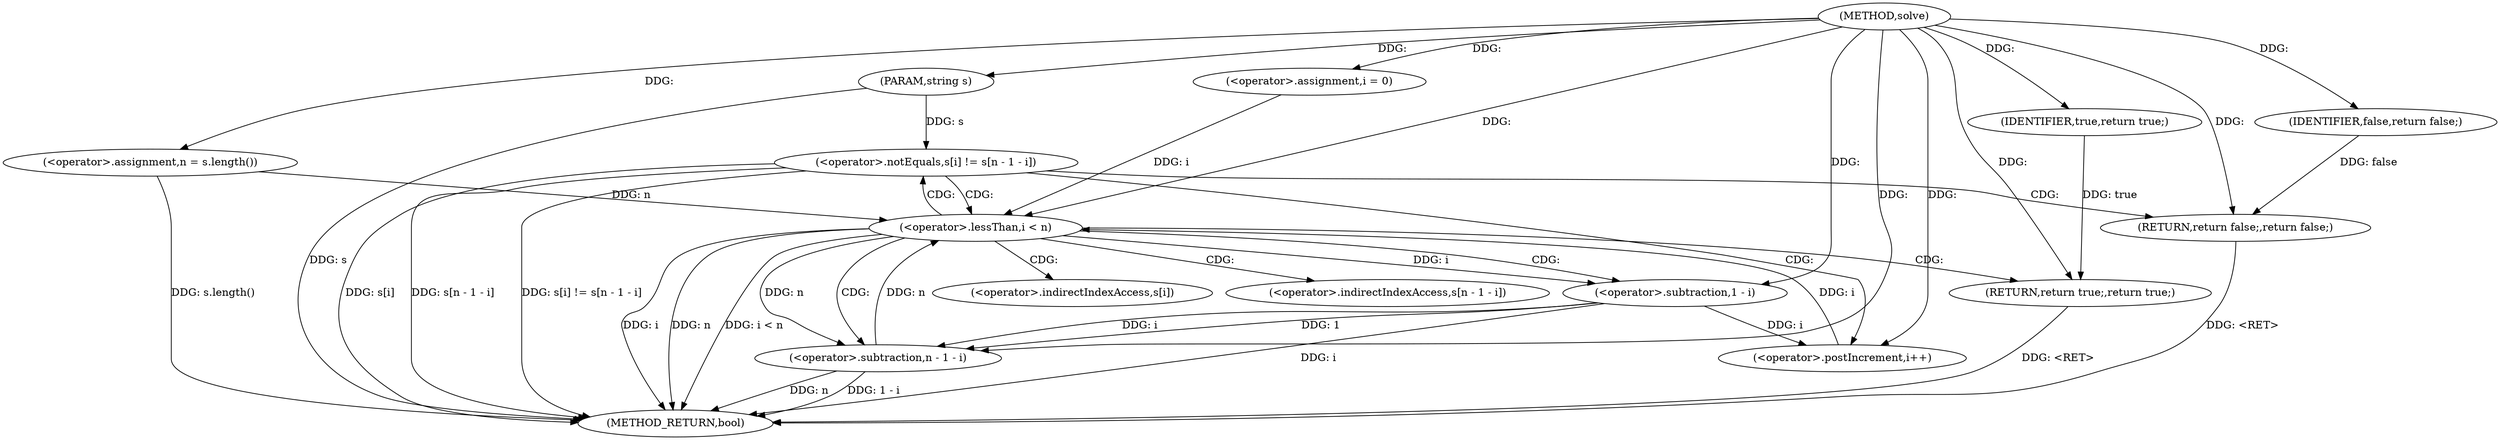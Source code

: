 digraph "solve" {  
"1000101" [label = "(METHOD,solve)" ]
"1000135" [label = "(METHOD_RETURN,bool)" ]
"1000102" [label = "(PARAM,string s)" ]
"1000105" [label = "(<operator>.assignment,n = s.length())" ]
"1000133" [label = "(RETURN,return true;,return true;)" ]
"1000110" [label = "(<operator>.assignment,i = 0)" ]
"1000113" [label = "(<operator>.lessThan,i < n)" ]
"1000116" [label = "(<operator>.postIncrement,i++)" ]
"1000134" [label = "(IDENTIFIER,true,return true;)" ]
"1000120" [label = "(<operator>.notEquals,s[i] != s[n - 1 - i])" ]
"1000131" [label = "(RETURN,return false;,return false;)" ]
"1000132" [label = "(IDENTIFIER,false,return false;)" ]
"1000126" [label = "(<operator>.subtraction,n - 1 - i)" ]
"1000128" [label = "(<operator>.subtraction,1 - i)" ]
"1000121" [label = "(<operator>.indirectIndexAccess,s[i])" ]
"1000124" [label = "(<operator>.indirectIndexAccess,s[n - 1 - i])" ]
  "1000102" -> "1000135"  [ label = "DDG: s"] 
  "1000105" -> "1000135"  [ label = "DDG: s.length()"] 
  "1000113" -> "1000135"  [ label = "DDG: i"] 
  "1000113" -> "1000135"  [ label = "DDG: n"] 
  "1000113" -> "1000135"  [ label = "DDG: i < n"] 
  "1000120" -> "1000135"  [ label = "DDG: s[i]"] 
  "1000126" -> "1000135"  [ label = "DDG: n"] 
  "1000128" -> "1000135"  [ label = "DDG: i"] 
  "1000126" -> "1000135"  [ label = "DDG: 1 - i"] 
  "1000120" -> "1000135"  [ label = "DDG: s[n - 1 - i]"] 
  "1000120" -> "1000135"  [ label = "DDG: s[i] != s[n - 1 - i]"] 
  "1000133" -> "1000135"  [ label = "DDG: <RET>"] 
  "1000131" -> "1000135"  [ label = "DDG: <RET>"] 
  "1000101" -> "1000102"  [ label = "DDG: "] 
  "1000101" -> "1000105"  [ label = "DDG: "] 
  "1000134" -> "1000133"  [ label = "DDG: true"] 
  "1000101" -> "1000133"  [ label = "DDG: "] 
  "1000101" -> "1000110"  [ label = "DDG: "] 
  "1000101" -> "1000134"  [ label = "DDG: "] 
  "1000110" -> "1000113"  [ label = "DDG: i"] 
  "1000116" -> "1000113"  [ label = "DDG: i"] 
  "1000101" -> "1000113"  [ label = "DDG: "] 
  "1000105" -> "1000113"  [ label = "DDG: n"] 
  "1000126" -> "1000113"  [ label = "DDG: n"] 
  "1000128" -> "1000116"  [ label = "DDG: i"] 
  "1000101" -> "1000116"  [ label = "DDG: "] 
  "1000132" -> "1000131"  [ label = "DDG: false"] 
  "1000101" -> "1000131"  [ label = "DDG: "] 
  "1000102" -> "1000120"  [ label = "DDG: s"] 
  "1000101" -> "1000132"  [ label = "DDG: "] 
  "1000113" -> "1000126"  [ label = "DDG: n"] 
  "1000101" -> "1000126"  [ label = "DDG: "] 
  "1000128" -> "1000126"  [ label = "DDG: 1"] 
  "1000128" -> "1000126"  [ label = "DDG: i"] 
  "1000101" -> "1000128"  [ label = "DDG: "] 
  "1000113" -> "1000128"  [ label = "DDG: i"] 
  "1000113" -> "1000128"  [ label = "CDG: "] 
  "1000113" -> "1000121"  [ label = "CDG: "] 
  "1000113" -> "1000124"  [ label = "CDG: "] 
  "1000113" -> "1000120"  [ label = "CDG: "] 
  "1000113" -> "1000133"  [ label = "CDG: "] 
  "1000113" -> "1000126"  [ label = "CDG: "] 
  "1000120" -> "1000116"  [ label = "CDG: "] 
  "1000120" -> "1000131"  [ label = "CDG: "] 
  "1000120" -> "1000113"  [ label = "CDG: "] 
}
